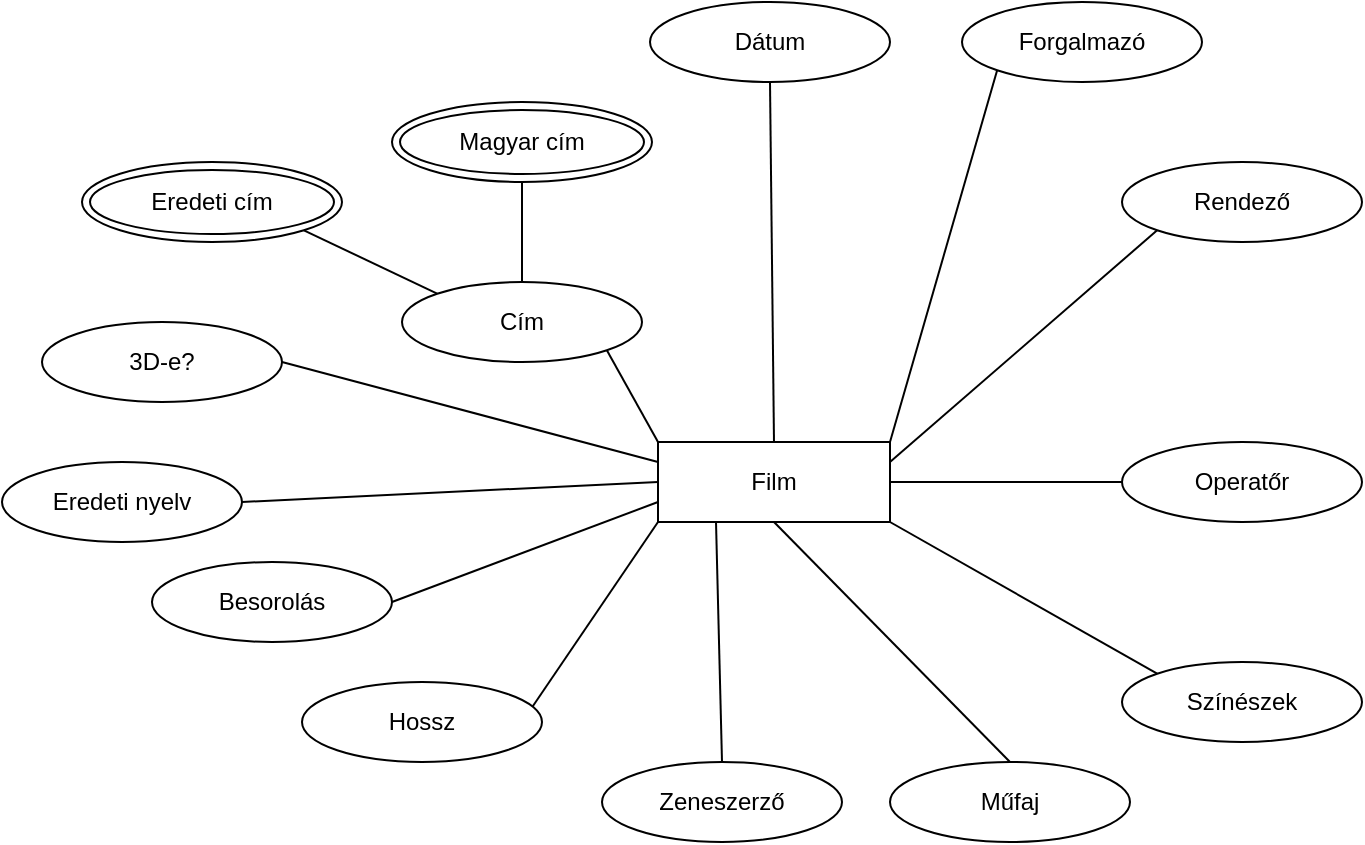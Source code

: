 <mxfile version="20.3.3" type="device"><diagram id="cV94ZFq0F8SAZAOQhvHU" name="1 oldal"><mxGraphModel dx="1422" dy="794" grid="1" gridSize="10" guides="1" tooltips="1" connect="1" arrows="1" fold="1" page="1" pageScale="1" pageWidth="827" pageHeight="1169" math="0" shadow="0"><root><mxCell id="0"/><mxCell id="1" parent="0"/><mxCell id="iLOs46urFC7BmO6s3_NI-23" style="edgeStyle=none;rounded=0;orthogonalLoop=1;jettySize=auto;html=1;exitX=1;exitY=1;exitDx=0;exitDy=0;entryX=0;entryY=0;entryDx=0;entryDy=0;startArrow=none;startFill=0;endArrow=none;endFill=0;" edge="1" parent="1" source="iLOs46urFC7BmO6s3_NI-1" target="iLOs46urFC7BmO6s3_NI-22"><mxGeometry relative="1" as="geometry"/></mxCell><mxCell id="iLOs46urFC7BmO6s3_NI-25" style="edgeStyle=none;rounded=0;orthogonalLoop=1;jettySize=auto;html=1;exitX=0.5;exitY=1;exitDx=0;exitDy=0;entryX=0.5;entryY=0;entryDx=0;entryDy=0;startArrow=none;startFill=0;endArrow=none;endFill=0;" edge="1" parent="1" source="iLOs46urFC7BmO6s3_NI-1" target="iLOs46urFC7BmO6s3_NI-24"><mxGeometry relative="1" as="geometry"/></mxCell><mxCell id="iLOs46urFC7BmO6s3_NI-29" style="edgeStyle=none;rounded=0;orthogonalLoop=1;jettySize=auto;html=1;exitX=0.25;exitY=1;exitDx=0;exitDy=0;entryX=0.5;entryY=0;entryDx=0;entryDy=0;startArrow=none;startFill=0;endArrow=none;endFill=0;" edge="1" parent="1" source="iLOs46urFC7BmO6s3_NI-1" target="iLOs46urFC7BmO6s3_NI-26"><mxGeometry relative="1" as="geometry"/></mxCell><mxCell id="iLOs46urFC7BmO6s3_NI-31" style="edgeStyle=none;rounded=0;orthogonalLoop=1;jettySize=auto;html=1;exitX=0;exitY=1;exitDx=0;exitDy=0;entryX=0.917;entryY=0.5;entryDx=0;entryDy=0;entryPerimeter=0;startArrow=none;startFill=0;endArrow=none;endFill=0;" edge="1" parent="1" source="iLOs46urFC7BmO6s3_NI-1" target="iLOs46urFC7BmO6s3_NI-30"><mxGeometry relative="1" as="geometry"/></mxCell><mxCell id="iLOs46urFC7BmO6s3_NI-33" style="edgeStyle=none;rounded=0;orthogonalLoop=1;jettySize=auto;html=1;exitX=0;exitY=0.75;exitDx=0;exitDy=0;entryX=1;entryY=0.5;entryDx=0;entryDy=0;startArrow=none;startFill=0;endArrow=none;endFill=0;" edge="1" parent="1" source="iLOs46urFC7BmO6s3_NI-1" target="iLOs46urFC7BmO6s3_NI-32"><mxGeometry relative="1" as="geometry"/></mxCell><mxCell id="iLOs46urFC7BmO6s3_NI-35" style="edgeStyle=none;rounded=0;orthogonalLoop=1;jettySize=auto;html=1;exitX=0;exitY=0.5;exitDx=0;exitDy=0;entryX=1;entryY=0.5;entryDx=0;entryDy=0;startArrow=none;startFill=0;endArrow=none;endFill=0;" edge="1" parent="1" source="iLOs46urFC7BmO6s3_NI-1" target="iLOs46urFC7BmO6s3_NI-34"><mxGeometry relative="1" as="geometry"/></mxCell><mxCell id="iLOs46urFC7BmO6s3_NI-37" style="edgeStyle=none;rounded=0;orthogonalLoop=1;jettySize=auto;html=1;exitX=0;exitY=0.25;exitDx=0;exitDy=0;entryX=1;entryY=0.5;entryDx=0;entryDy=0;startArrow=none;startFill=0;endArrow=none;endFill=0;" edge="1" parent="1" source="iLOs46urFC7BmO6s3_NI-1" target="iLOs46urFC7BmO6s3_NI-36"><mxGeometry relative="1" as="geometry"/></mxCell><mxCell id="iLOs46urFC7BmO6s3_NI-38" style="edgeStyle=none;rounded=0;orthogonalLoop=1;jettySize=auto;html=1;exitX=1;exitY=0.25;exitDx=0;exitDy=0;entryX=0;entryY=1;entryDx=0;entryDy=0;startArrow=none;startFill=0;endArrow=none;endFill=0;" edge="1" parent="1" source="iLOs46urFC7BmO6s3_NI-1" target="iLOs46urFC7BmO6s3_NI-18"><mxGeometry relative="1" as="geometry"/></mxCell><mxCell id="iLOs46urFC7BmO6s3_NI-1" value="Film" style="rounded=0;whiteSpace=wrap;html=1;" vertex="1" parent="1"><mxGeometry x="358" y="360" width="116" height="40" as="geometry"/></mxCell><mxCell id="iLOs46urFC7BmO6s3_NI-11" style="edgeStyle=none;rounded=0;orthogonalLoop=1;jettySize=auto;html=1;exitX=1;exitY=1;exitDx=0;exitDy=0;entryX=0;entryY=0;entryDx=0;entryDy=0;endArrow=none;endFill=0;" edge="1" parent="1" source="iLOs46urFC7BmO6s3_NI-2" target="iLOs46urFC7BmO6s3_NI-1"><mxGeometry relative="1" as="geometry"/></mxCell><mxCell id="iLOs46urFC7BmO6s3_NI-2" value="Cím" style="ellipse;whiteSpace=wrap;html=1;" vertex="1" parent="1"><mxGeometry x="230" y="280" width="120" height="40" as="geometry"/></mxCell><mxCell id="iLOs46urFC7BmO6s3_NI-10" style="rounded=0;orthogonalLoop=1;jettySize=auto;html=1;exitX=1;exitY=1;exitDx=0;exitDy=0;entryX=0;entryY=0;entryDx=0;entryDy=0;endArrow=none;endFill=0;" edge="1" parent="1" source="iLOs46urFC7BmO6s3_NI-6" target="iLOs46urFC7BmO6s3_NI-2"><mxGeometry relative="1" as="geometry"/></mxCell><mxCell id="iLOs46urFC7BmO6s3_NI-6" value="Eredeti cím" style="ellipse;shape=doubleEllipse;whiteSpace=wrap;html=1;strokeWidth=1;" vertex="1" parent="1"><mxGeometry x="70" y="220" width="130" height="40" as="geometry"/></mxCell><mxCell id="iLOs46urFC7BmO6s3_NI-9" style="rounded=0;orthogonalLoop=1;jettySize=auto;html=1;exitX=0.5;exitY=1;exitDx=0;exitDy=0;entryX=0.5;entryY=0;entryDx=0;entryDy=0;startArrow=none;startFill=0;endArrow=none;endFill=0;" edge="1" parent="1" source="iLOs46urFC7BmO6s3_NI-7" target="iLOs46urFC7BmO6s3_NI-2"><mxGeometry relative="1" as="geometry"/></mxCell><mxCell id="iLOs46urFC7BmO6s3_NI-7" value="Magyar cím" style="ellipse;shape=doubleEllipse;whiteSpace=wrap;html=1;strokeWidth=1;" vertex="1" parent="1"><mxGeometry x="225" y="190" width="130" height="40" as="geometry"/></mxCell><mxCell id="iLOs46urFC7BmO6s3_NI-13" style="edgeStyle=none;rounded=0;orthogonalLoop=1;jettySize=auto;html=1;exitX=0.5;exitY=1;exitDx=0;exitDy=0;entryX=0.5;entryY=0;entryDx=0;entryDy=0;startArrow=none;startFill=0;endArrow=none;endFill=0;" edge="1" parent="1" source="iLOs46urFC7BmO6s3_NI-12" target="iLOs46urFC7BmO6s3_NI-1"><mxGeometry relative="1" as="geometry"/></mxCell><mxCell id="iLOs46urFC7BmO6s3_NI-12" value="Dátum" style="ellipse;whiteSpace=wrap;html=1;strokeWidth=1;" vertex="1" parent="1"><mxGeometry x="354" y="140" width="120" height="40" as="geometry"/></mxCell><mxCell id="iLOs46urFC7BmO6s3_NI-17" style="edgeStyle=none;rounded=0;orthogonalLoop=1;jettySize=auto;html=1;exitX=0;exitY=1;exitDx=0;exitDy=0;entryX=1;entryY=0;entryDx=0;entryDy=0;startArrow=none;startFill=0;endArrow=none;endFill=0;" edge="1" parent="1" source="iLOs46urFC7BmO6s3_NI-14" target="iLOs46urFC7BmO6s3_NI-1"><mxGeometry relative="1" as="geometry"/></mxCell><mxCell id="iLOs46urFC7BmO6s3_NI-14" value="Forgalmazó" style="ellipse;whiteSpace=wrap;html=1;strokeWidth=1;" vertex="1" parent="1"><mxGeometry x="510" y="140" width="120" height="40" as="geometry"/></mxCell><mxCell id="iLOs46urFC7BmO6s3_NI-18" value="Rendező" style="ellipse;whiteSpace=wrap;html=1;strokeWidth=1;" vertex="1" parent="1"><mxGeometry x="590" y="220" width="120" height="40" as="geometry"/></mxCell><mxCell id="iLOs46urFC7BmO6s3_NI-21" style="edgeStyle=none;rounded=0;orthogonalLoop=1;jettySize=auto;html=1;exitX=0;exitY=0.5;exitDx=0;exitDy=0;entryX=1;entryY=0.5;entryDx=0;entryDy=0;startArrow=none;startFill=0;endArrow=none;endFill=0;" edge="1" parent="1" source="iLOs46urFC7BmO6s3_NI-20" target="iLOs46urFC7BmO6s3_NI-1"><mxGeometry relative="1" as="geometry"><Array as="points"><mxPoint x="490" y="380"/></Array></mxGeometry></mxCell><mxCell id="iLOs46urFC7BmO6s3_NI-20" value="Operatőr" style="ellipse;whiteSpace=wrap;html=1;strokeWidth=1;" vertex="1" parent="1"><mxGeometry x="590" y="360" width="120" height="40" as="geometry"/></mxCell><mxCell id="iLOs46urFC7BmO6s3_NI-22" value="Színészek" style="ellipse;whiteSpace=wrap;html=1;strokeWidth=1;" vertex="1" parent="1"><mxGeometry x="590" y="470" width="120" height="40" as="geometry"/></mxCell><mxCell id="iLOs46urFC7BmO6s3_NI-24" value="Műfaj" style="ellipse;whiteSpace=wrap;html=1;strokeWidth=1;" vertex="1" parent="1"><mxGeometry x="474" y="520" width="120" height="40" as="geometry"/></mxCell><mxCell id="iLOs46urFC7BmO6s3_NI-26" value="Zeneszerző" style="ellipse;whiteSpace=wrap;html=1;strokeWidth=1;" vertex="1" parent="1"><mxGeometry x="330" y="520" width="120" height="40" as="geometry"/></mxCell><mxCell id="iLOs46urFC7BmO6s3_NI-30" value="Hossz" style="ellipse;whiteSpace=wrap;html=1;strokeWidth=1;" vertex="1" parent="1"><mxGeometry x="180" y="480" width="120" height="40" as="geometry"/></mxCell><mxCell id="iLOs46urFC7BmO6s3_NI-32" value="Besorolás" style="ellipse;whiteSpace=wrap;html=1;strokeWidth=1;" vertex="1" parent="1"><mxGeometry x="105" y="420" width="120" height="40" as="geometry"/></mxCell><mxCell id="iLOs46urFC7BmO6s3_NI-34" value="Eredeti nyelv" style="ellipse;whiteSpace=wrap;html=1;strokeWidth=1;" vertex="1" parent="1"><mxGeometry x="30" y="370" width="120" height="40" as="geometry"/></mxCell><mxCell id="iLOs46urFC7BmO6s3_NI-36" value="3D-e?" style="ellipse;whiteSpace=wrap;html=1;strokeWidth=1;" vertex="1" parent="1"><mxGeometry x="50" y="300" width="120" height="40" as="geometry"/></mxCell></root></mxGraphModel></diagram></mxfile>